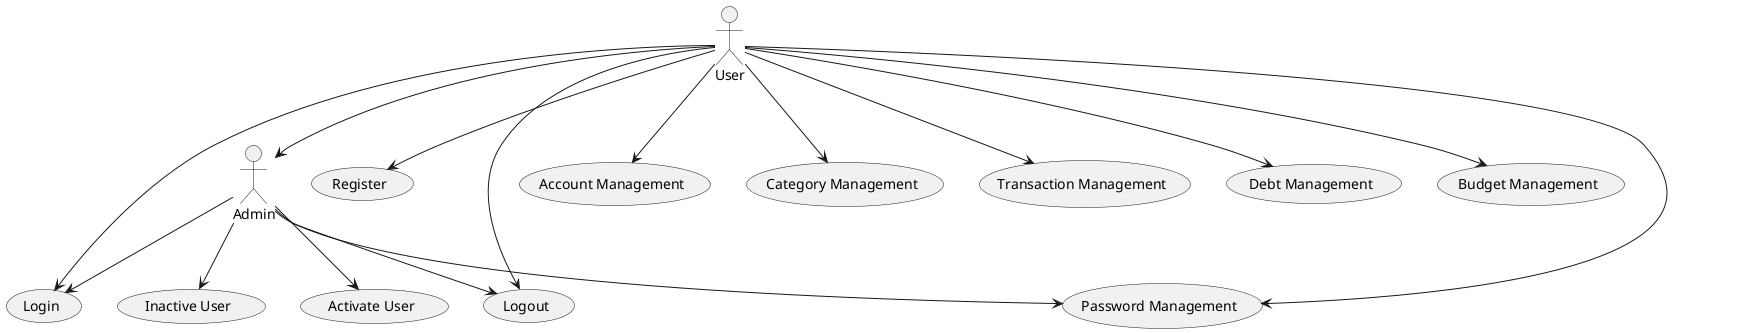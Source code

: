 @startuml AplikasiKeuangan

actor Admin
actor User

User --> (Register)
User --> Admin
Admin --> (Activate User)
Admin --> (Inactive User)

User --> (Login)
Admin --> (Login)

User --> (Logout)
Admin --> (Logout)

User --> (Account Management)
User --> (Category Management)
User --> (Transaction Management)
User --> (Debt Management)
User --> (Budget Management)

User --> (Password Management)
Admin --> (Password Management)

@enduml
